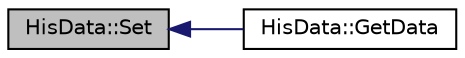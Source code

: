digraph "HisData::Set"
{
  edge [fontname="Helvetica",fontsize="10",labelfontname="Helvetica",labelfontsize="10"];
  node [fontname="Helvetica",fontsize="10",shape=record];
  rankdir="LR";
  Node1 [label="HisData::Set",height=0.2,width=0.4,color="black", fillcolor="grey75", style="filled", fontcolor="black"];
  Node1 -> Node2 [dir="back",color="midnightblue",fontsize="10",style="solid",fontname="Helvetica"];
  Node2 [label="HisData::GetData",height=0.2,width=0.4,color="black", fillcolor="white", style="filled",URL="$d7/d2e/class_his_data.html#adf0b4f7e42fe1f40bb3d6a89639fe5d9",tooltip="Return a pointer to the raw data array. "];
}
